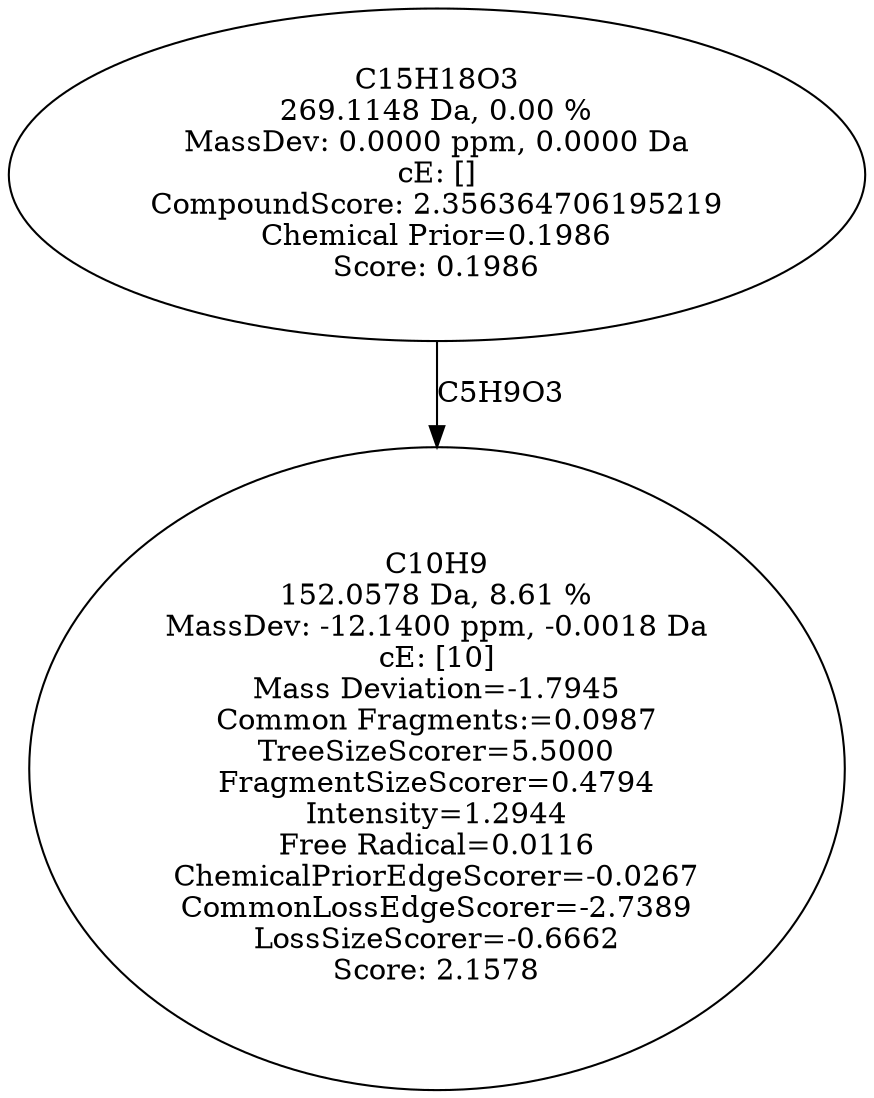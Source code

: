 strict digraph {
v1 [label="C10H9\n152.0578 Da, 8.61 %\nMassDev: -12.1400 ppm, -0.0018 Da\ncE: [10]\nMass Deviation=-1.7945\nCommon Fragments:=0.0987\nTreeSizeScorer=5.5000\nFragmentSizeScorer=0.4794\nIntensity=1.2944\nFree Radical=0.0116\nChemicalPriorEdgeScorer=-0.0267\nCommonLossEdgeScorer=-2.7389\nLossSizeScorer=-0.6662\nScore: 2.1578"];
v2 [label="C15H18O3\n269.1148 Da, 0.00 %\nMassDev: 0.0000 ppm, 0.0000 Da\ncE: []\nCompoundScore: 2.356364706195219\nChemical Prior=0.1986\nScore: 0.1986"];
v2 -> v1 [label="C5H9O3"];
}